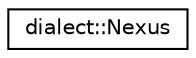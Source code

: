 digraph "Graphical Class Hierarchy"
{
  edge [fontname="Helvetica",fontsize="10",labelfontname="Helvetica",labelfontsize="10"];
  node [fontname="Helvetica",fontsize="10",shape=record];
  rankdir="LR";
  Node0 [label="dialect::Nexus",height=0.2,width=0.4,color="black", fillcolor="white", style="filled",URL="$classdialect_1_1Nexus.html"];
}
